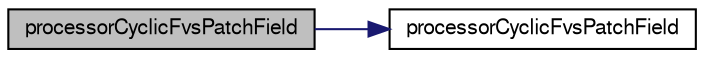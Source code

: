 digraph "processorCyclicFvsPatchField"
{
  bgcolor="transparent";
  edge [fontname="FreeSans",fontsize="10",labelfontname="FreeSans",labelfontsize="10"];
  node [fontname="FreeSans",fontsize="10",shape=record];
  rankdir="LR";
  Node4 [label="processorCyclicFvsPatchField",height=0.2,width=0.4,color="black", fillcolor="grey75", style="filled", fontcolor="black"];
  Node4 -> Node5 [color="midnightblue",fontsize="10",style="solid",fontname="FreeSans"];
  Node5 [label="processorCyclicFvsPatchField",height=0.2,width=0.4,color="black",URL="$a22410.html#a1e05f0911838c23f5e0688fbc51e49db",tooltip="Construct from patch and internal field. "];
}
